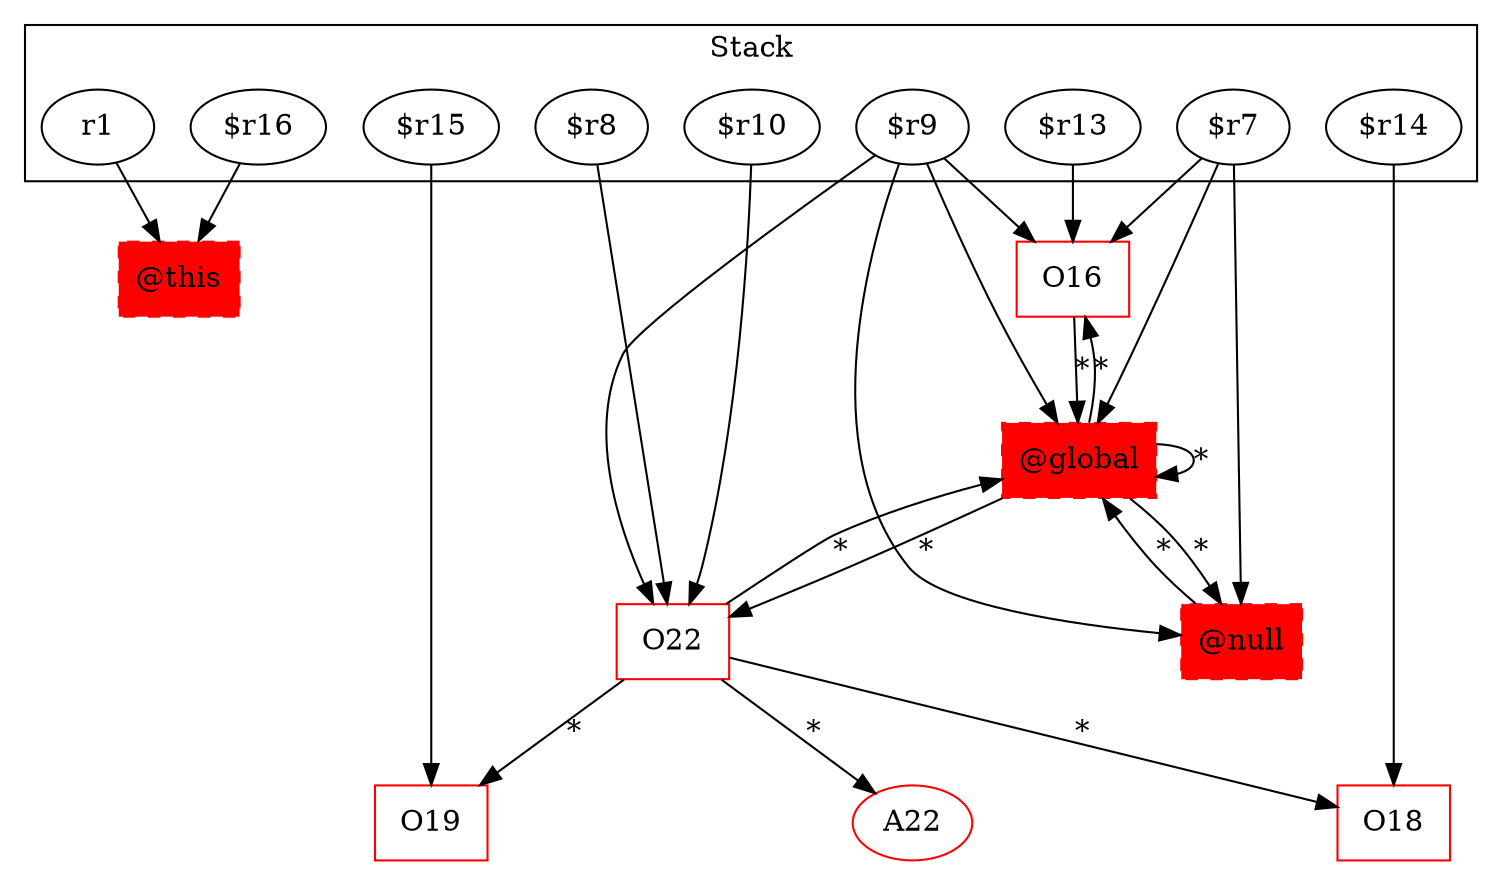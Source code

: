 digraph sample {
  rankDir="LR";
  subgraph cluster_0 {
    label="Stack"
    "r1"; "$r13"; "$r10"; "$r9"; "$r16"; "$r15"; "$r7"; "$r14"; "$r8"; 
  }
  "r1" -> { "@this"[shape=box]};
  "$r13" -> { O16[shape=box]};
  "$r10" -> { O22[shape=box]};
  "$r9" -> { "@null"[shape=box]O16[shape=box]"@global"[shape=box]O22[shape=box]};
  "$r16" -> { "@this"[shape=box]};
  "$r15" -> { O19[shape=box]};
  "$r7" -> { "@null"[shape=box]O16[shape=box]"@global"[shape=box]};
  "$r14" -> { O18[shape=box]};
  "$r8" -> { O22[shape=box]};
  "@null" -> "@global"[label="*", weight="0.2"]
  "@null"[shape=box, style="filled,dashed"];
  O16 -> "@global"[label="*", weight="0.2"]
  "@global" -> "@null"[label="*", weight="0.2"]
  "@global" -> O16[label="*", weight="0.2"]
  "@global" -> "@global"[label="*", weight="0.2"]
  "@global" -> O22[label="*", weight="0.2"]
  "@global"[shape=box, style="filled,dashed"];
  "@this"[shape=box, style="filled,dashed"];
  O22 -> A22[label="*", weight="0.2"]
  O22 -> O19[label="*", weight="0.2"]
  O22 -> O18[label="*", weight="0.2"]
  O22 -> "@global"[label="*", weight="0.2"]
  A22[color="red"];
  "@null"[color="red"];
  O16[color="red"];
  O19[color="red"];
  O18[color="red"];
  "@global"[color="red"];
  "@this"[color="red"];
  O22[color="red"];
}
